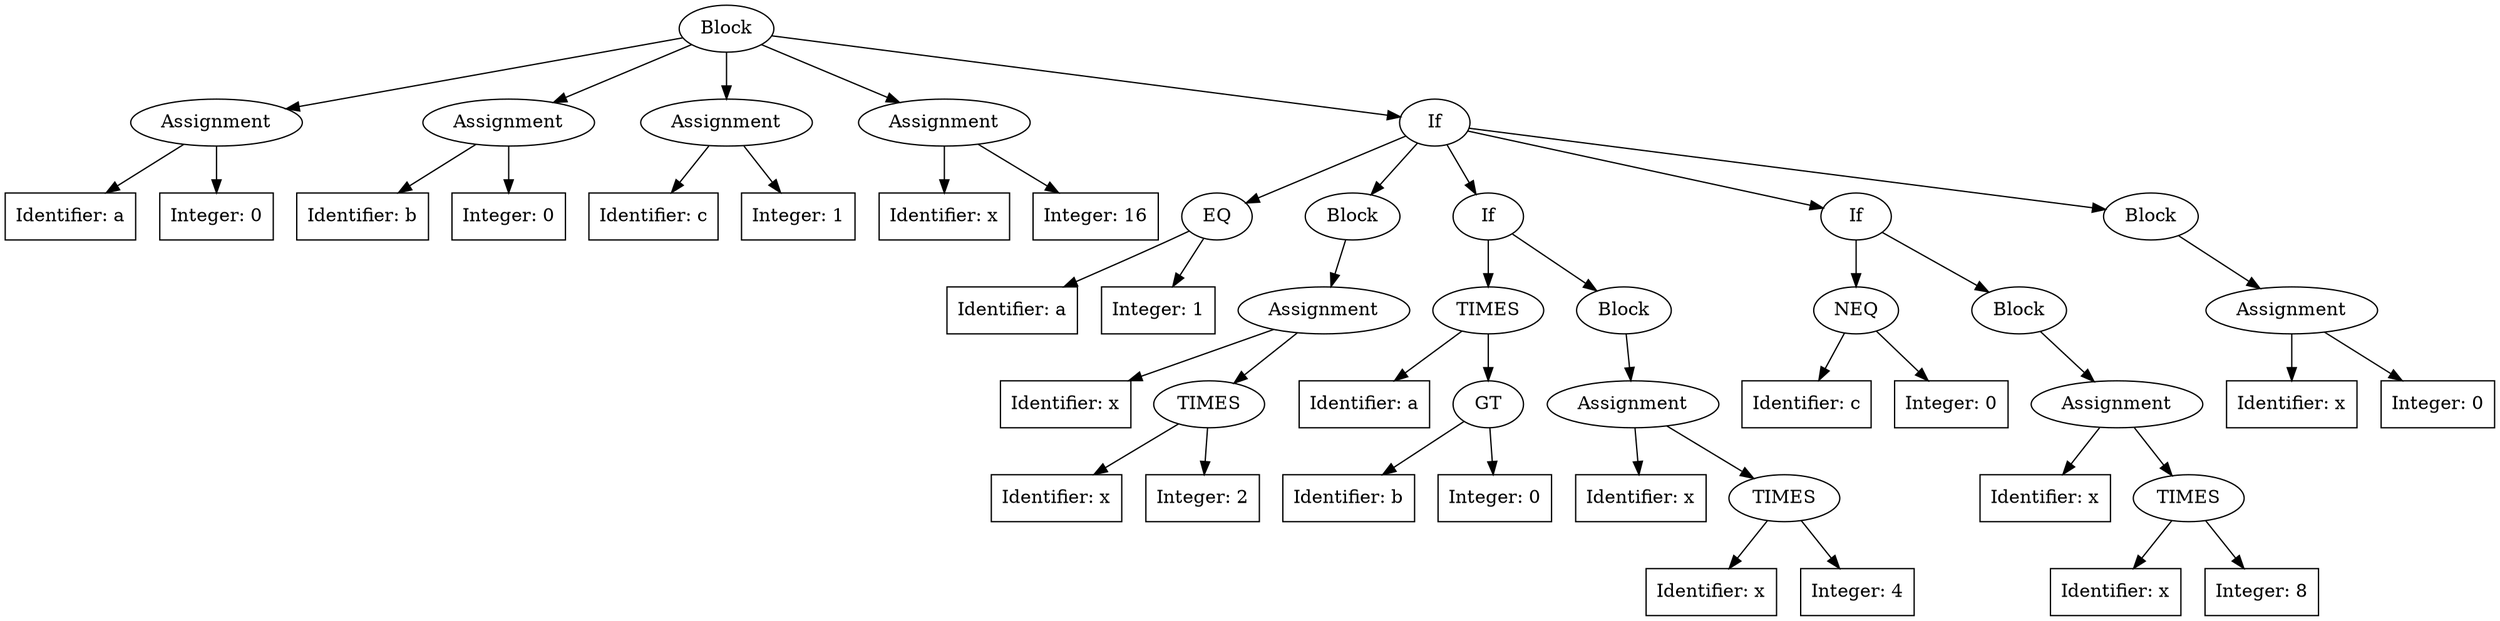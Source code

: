 digraph G {
  n0 [label="Block"];
  n0 -> n0_0;
  n0_0 [label="Assignment"];
  n0_0 -> n0_0_lhs;
  n0_0_lhs [shape=box,label="Identifier: a"];
  n0_0 -> n0_0_rhs;
  n0_0_rhs [shape=box,label="Integer: 0"];
  n0 -> n0_1;
  n0_1 [label="Assignment"];
  n0_1 -> n0_1_lhs;
  n0_1_lhs [shape=box,label="Identifier: b"];
  n0_1 -> n0_1_rhs;
  n0_1_rhs [shape=box,label="Integer: 0"];
  n0 -> n0_2;
  n0_2 [label="Assignment"];
  n0_2 -> n0_2_lhs;
  n0_2_lhs [shape=box,label="Identifier: c"];
  n0_2 -> n0_2_rhs;
  n0_2_rhs [shape=box,label="Integer: 1"];
  n0 -> n0_3;
  n0_3 [label="Assignment"];
  n0_3 -> n0_3_lhs;
  n0_3_lhs [shape=box,label="Identifier: x"];
  n0_3 -> n0_3_rhs;
  n0_3_rhs [shape=box,label="Integer: 16"];
  n0 -> n0_4;
  n0_4 [label="If"];
  n0_4 -> n0_4_cond;
  n0_4_cond [label="EQ"];
  n0_4_cond -> n0_4_cond_lhs;
  n0_4_cond_lhs [shape=box,label="Identifier: a"];
  n0_4_cond -> n0_4_cond_rhs;
  n0_4_cond_rhs [shape=box,label="Integer: 1"];
  n0_4 -> n0_4_if;
  n0_4_if [label="Block"];
  n0_4_if -> n0_4_if_0;
  n0_4_if_0 [label="Assignment"];
  n0_4_if_0 -> n0_4_if_0_lhs;
  n0_4_if_0_lhs [shape=box,label="Identifier: x"];
  n0_4_if_0 -> n0_4_if_0_rhs;
  n0_4_if_0_rhs [label="TIMES"];
  n0_4_if_0_rhs -> n0_4_if_0_rhs_lhs;
  n0_4_if_0_rhs_lhs [shape=box,label="Identifier: x"];
  n0_4_if_0_rhs -> n0_4_if_0_rhs_rhs;
  n0_4_if_0_rhs_rhs [shape=box,label="Integer: 2"];
  n0_4 -> n0_4_elif0;
  n0_4_elif0 [label="If"];
  n0_4_elif0 -> n0_4_elif0_cond;
  n0_4_elif0_cond [label="TIMES"];
  n0_4_elif0_cond -> n0_4_elif0_cond_lhs;
  n0_4_elif0_cond_lhs [shape=box,label="Identifier: a"];
  n0_4_elif0_cond -> n0_4_elif0_cond_rhs;
  n0_4_elif0_cond_rhs [label="GT"];
  n0_4_elif0_cond_rhs -> n0_4_elif0_cond_rhs_lhs;
  n0_4_elif0_cond_rhs_lhs [shape=box,label="Identifier: b"];
  n0_4_elif0_cond_rhs -> n0_4_elif0_cond_rhs_rhs;
  n0_4_elif0_cond_rhs_rhs [shape=box,label="Integer: 0"];
  n0_4_elif0 -> n0_4_elif0_if;
  n0_4_elif0_if [label="Block"];
  n0_4_elif0_if -> n0_4_elif0_if_0;
  n0_4_elif0_if_0 [label="Assignment"];
  n0_4_elif0_if_0 -> n0_4_elif0_if_0_lhs;
  n0_4_elif0_if_0_lhs [shape=box,label="Identifier: x"];
  n0_4_elif0_if_0 -> n0_4_elif0_if_0_rhs;
  n0_4_elif0_if_0_rhs [label="TIMES"];
  n0_4_elif0_if_0_rhs -> n0_4_elif0_if_0_rhs_lhs;
  n0_4_elif0_if_0_rhs_lhs [shape=box,label="Identifier: x"];
  n0_4_elif0_if_0_rhs -> n0_4_elif0_if_0_rhs_rhs;
  n0_4_elif0_if_0_rhs_rhs [shape=box,label="Integer: 4"];
  n0_4 -> n0_4_elif1;
  n0_4_elif1 [label="If"];
  n0_4_elif1 -> n0_4_elif1_cond;
  n0_4_elif1_cond [label="NEQ"];
  n0_4_elif1_cond -> n0_4_elif1_cond_lhs;
  n0_4_elif1_cond_lhs [shape=box,label="Identifier: c"];
  n0_4_elif1_cond -> n0_4_elif1_cond_rhs;
  n0_4_elif1_cond_rhs [shape=box,label="Integer: 0"];
  n0_4_elif1 -> n0_4_elif1_if;
  n0_4_elif1_if [label="Block"];
  n0_4_elif1_if -> n0_4_elif1_if_0;
  n0_4_elif1_if_0 [label="Assignment"];
  n0_4_elif1_if_0 -> n0_4_elif1_if_0_lhs;
  n0_4_elif1_if_0_lhs [shape=box,label="Identifier: x"];
  n0_4_elif1_if_0 -> n0_4_elif1_if_0_rhs;
  n0_4_elif1_if_0_rhs [label="TIMES"];
  n0_4_elif1_if_0_rhs -> n0_4_elif1_if_0_rhs_lhs;
  n0_4_elif1_if_0_rhs_lhs [shape=box,label="Identifier: x"];
  n0_4_elif1_if_0_rhs -> n0_4_elif1_if_0_rhs_rhs;
  n0_4_elif1_if_0_rhs_rhs [shape=box,label="Integer: 8"];
  n0_4 -> n0_4_else;
  n0_4_else [label="Block"];
  n0_4_else -> n0_4_else_0;
  n0_4_else_0 [label="Assignment"];
  n0_4_else_0 -> n0_4_else_0_lhs;
  n0_4_else_0_lhs [shape=box,label="Identifier: x"];
  n0_4_else_0 -> n0_4_else_0_rhs;
  n0_4_else_0_rhs [shape=box,label="Integer: 0"];
}
